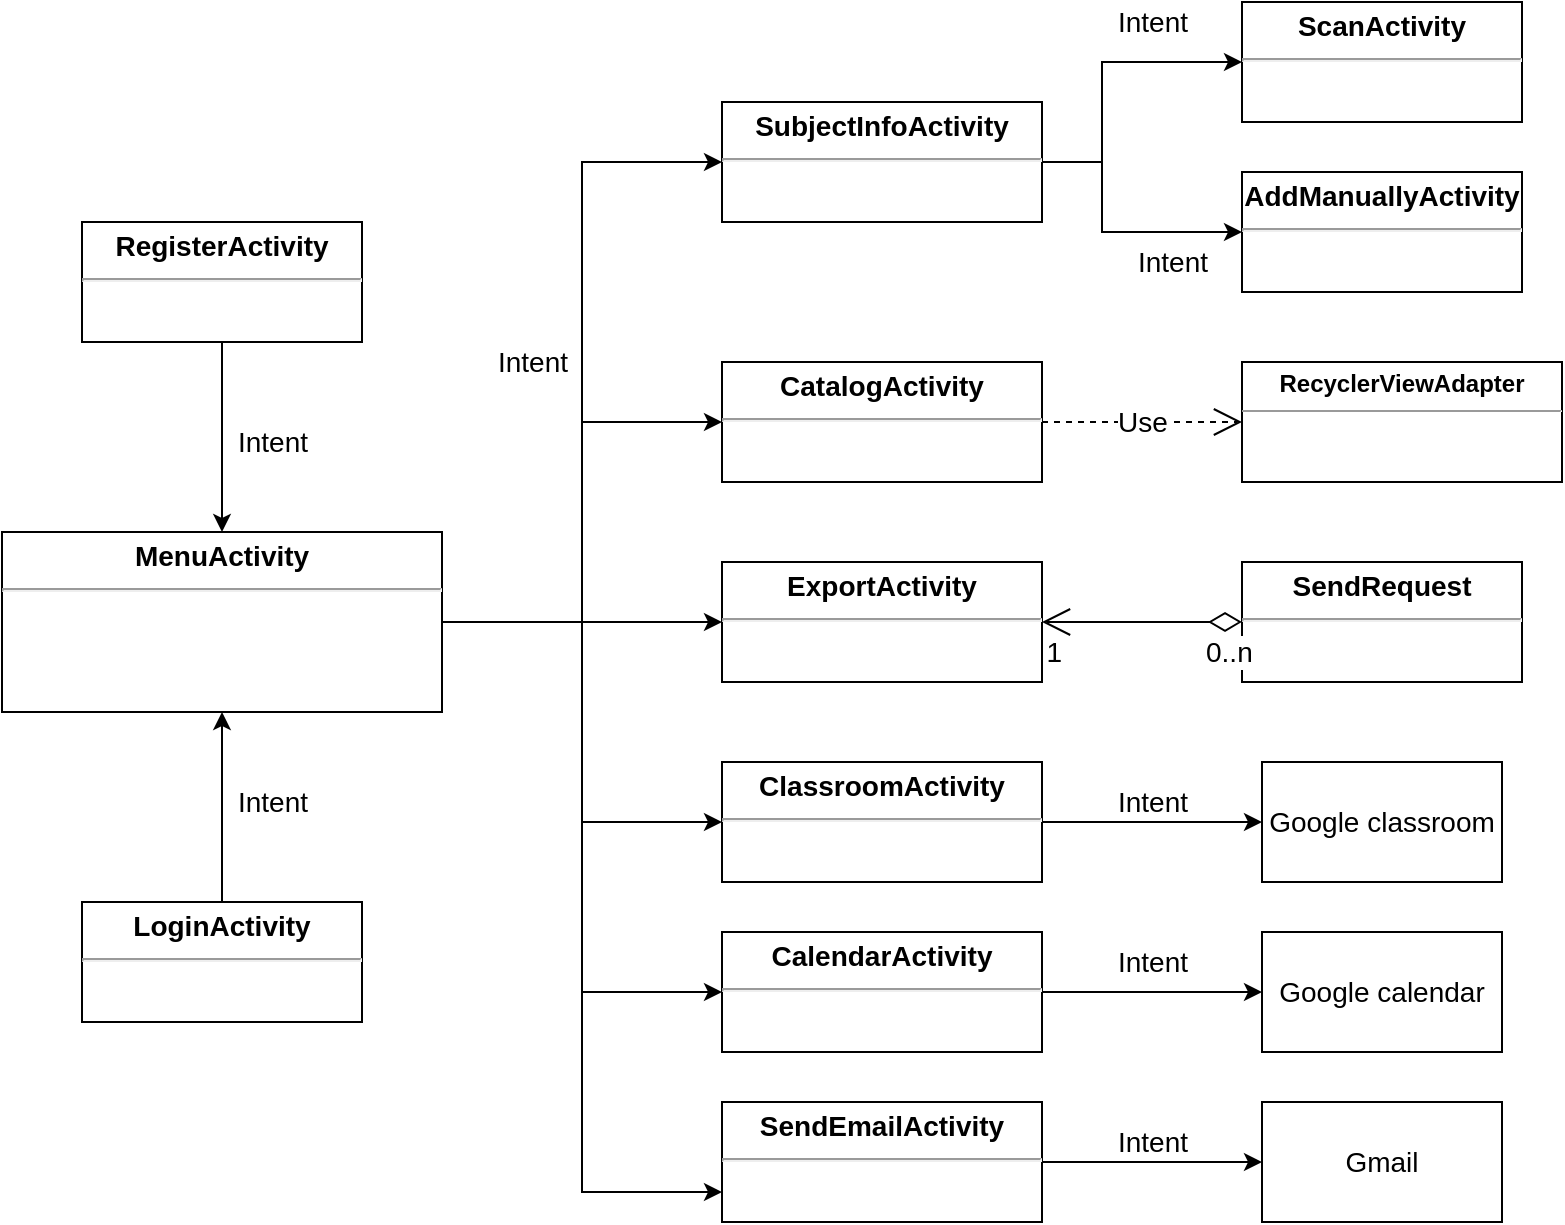 <mxfile version="13.3.5" type="device"><diagram id="bIvsJ-8fG448MUyDOJEu" name="Page-1"><mxGraphModel dx="1221" dy="625" grid="1" gridSize="10" guides="1" tooltips="1" connect="1" arrows="1" fold="1" page="1" pageScale="1" pageWidth="827" pageHeight="1169" math="0" shadow="0"><root><mxCell id="0"/><mxCell id="1" parent="0"/><mxCell id="TIxbA3zNCPpHS_QPNsHe-26" style="edgeStyle=orthogonalEdgeStyle;rounded=0;orthogonalLoop=1;jettySize=auto;html=1;entryX=0;entryY=0.5;entryDx=0;entryDy=0;fontSize=14;" parent="1" source="TIxbA3zNCPpHS_QPNsHe-10" target="TIxbA3zNCPpHS_QPNsHe-14" edge="1"><mxGeometry relative="1" as="geometry"><Array as="points"><mxPoint x="310" y="370"/><mxPoint x="310" y="140"/></Array></mxGeometry></mxCell><mxCell id="TIxbA3zNCPpHS_QPNsHe-39" style="edgeStyle=orthogonalEdgeStyle;rounded=0;orthogonalLoop=1;jettySize=auto;html=1;entryX=0;entryY=0.5;entryDx=0;entryDy=0;fontSize=14;" parent="1" source="TIxbA3zNCPpHS_QPNsHe-10" target="TIxbA3zNCPpHS_QPNsHe-36" edge="1"><mxGeometry relative="1" as="geometry"/></mxCell><mxCell id="TIxbA3zNCPpHS_QPNsHe-40" style="edgeStyle=orthogonalEdgeStyle;rounded=0;orthogonalLoop=1;jettySize=auto;html=1;entryX=0;entryY=0.5;entryDx=0;entryDy=0;fontSize=14;" parent="1" source="TIxbA3zNCPpHS_QPNsHe-10" target="TIxbA3zNCPpHS_QPNsHe-37" edge="1"><mxGeometry relative="1" as="geometry"/></mxCell><mxCell id="TIxbA3zNCPpHS_QPNsHe-41" style="edgeStyle=orthogonalEdgeStyle;rounded=0;orthogonalLoop=1;jettySize=auto;html=1;entryX=0;entryY=0.5;entryDx=0;entryDy=0;fontSize=14;" parent="1" source="TIxbA3zNCPpHS_QPNsHe-10" target="TIxbA3zNCPpHS_QPNsHe-38" edge="1"><mxGeometry relative="1" as="geometry"/></mxCell><mxCell id="tmAhUdbFKWFzmOwdb1Rs-3" style="edgeStyle=orthogonalEdgeStyle;rounded=0;orthogonalLoop=1;jettySize=auto;html=1;exitX=1;exitY=0.5;exitDx=0;exitDy=0;entryX=0;entryY=0.5;entryDx=0;entryDy=0;fontSize=14;" edge="1" parent="1" source="TIxbA3zNCPpHS_QPNsHe-10" target="tmAhUdbFKWFzmOwdb1Rs-1"><mxGeometry relative="1" as="geometry"/></mxCell><mxCell id="tmAhUdbFKWFzmOwdb1Rs-4" style="edgeStyle=orthogonalEdgeStyle;rounded=0;orthogonalLoop=1;jettySize=auto;html=1;exitX=1;exitY=0.5;exitDx=0;exitDy=0;entryX=0;entryY=0.75;entryDx=0;entryDy=0;fontSize=14;" edge="1" parent="1" source="TIxbA3zNCPpHS_QPNsHe-10" target="tmAhUdbFKWFzmOwdb1Rs-2"><mxGeometry relative="1" as="geometry"/></mxCell><mxCell id="TIxbA3zNCPpHS_QPNsHe-10" value="&lt;p style=&quot;margin: 4px 0px 0px; text-align: center; font-size: 14px;&quot;&gt;&lt;b style=&quot;font-size: 14px;&quot;&gt;MenuActivity&lt;/b&gt;&lt;/p&gt;&lt;hr style=&quot;font-size: 14px;&quot;&gt;&lt;p style=&quot;margin: 0px 0px 0px 4px; font-size: 14px;&quot;&gt;&lt;/p&gt;&lt;p style=&quot;margin: 0px 0px 0px 4px; font-size: 14px;&quot;&gt;&lt;br style=&quot;font-size: 14px;&quot;&gt;&lt;/p&gt;" style="verticalAlign=top;align=left;overflow=fill;fontSize=14;fontFamily=Helvetica;html=1;" parent="1" vertex="1"><mxGeometry x="20" y="325" width="220" height="90" as="geometry"/></mxCell><mxCell id="TIxbA3zNCPpHS_QPNsHe-13" value="&lt;p style=&quot;margin: 0px ; margin-top: 4px ; text-align: center&quot;&gt;&lt;b&gt;RecyclerView&lt;/b&gt;&lt;b&gt;Adapter&lt;/b&gt;&lt;/p&gt;&lt;hr size=&quot;1&quot;&gt;&lt;p style=&quot;margin: 0px ; margin-left: 4px&quot;&gt;&lt;br&gt;&lt;/p&gt;" style="verticalAlign=top;align=left;overflow=fill;fontSize=12;fontFamily=Helvetica;html=1;" parent="1" vertex="1"><mxGeometry x="640" y="240" width="160" height="60" as="geometry"/></mxCell><mxCell id="TIxbA3zNCPpHS_QPNsHe-32" style="edgeStyle=orthogonalEdgeStyle;rounded=0;orthogonalLoop=1;jettySize=auto;html=1;entryX=0;entryY=0.5;entryDx=0;entryDy=0;fontSize=14;" parent="1" source="TIxbA3zNCPpHS_QPNsHe-14" target="TIxbA3zNCPpHS_QPNsHe-30" edge="1"><mxGeometry relative="1" as="geometry"><Array as="points"><mxPoint x="570" y="140"/><mxPoint x="570" y="90"/><mxPoint x="600" y="90"/></Array></mxGeometry></mxCell><mxCell id="TIxbA3zNCPpHS_QPNsHe-33" style="edgeStyle=orthogonalEdgeStyle;rounded=0;orthogonalLoop=1;jettySize=auto;html=1;entryX=0;entryY=0.5;entryDx=0;entryDy=0;fontSize=14;" parent="1" source="TIxbA3zNCPpHS_QPNsHe-14" target="TIxbA3zNCPpHS_QPNsHe-31" edge="1"><mxGeometry relative="1" as="geometry"><Array as="points"><mxPoint x="570" y="140"/><mxPoint x="570" y="175"/></Array></mxGeometry></mxCell><mxCell id="TIxbA3zNCPpHS_QPNsHe-14" value="&lt;p style=&quot;margin: 4px 0px 0px; text-align: center; font-size: 14px;&quot;&gt;&lt;b style=&quot;font-size: 14px;&quot;&gt;SubjectInfoActivity&lt;/b&gt;&lt;/p&gt;&lt;hr style=&quot;font-size: 14px;&quot;&gt;&lt;p style=&quot;margin: 0px 0px 0px 4px; font-size: 14px;&quot;&gt;&lt;br style=&quot;font-size: 14px;&quot;&gt;&lt;/p&gt;" style="verticalAlign=top;align=left;overflow=fill;fontSize=14;fontFamily=Helvetica;html=1;" parent="1" vertex="1"><mxGeometry x="380" y="110" width="160" height="60" as="geometry"/></mxCell><mxCell id="TIxbA3zNCPpHS_QPNsHe-22" style="edgeStyle=orthogonalEdgeStyle;rounded=0;orthogonalLoop=1;jettySize=auto;html=1;entryX=0.5;entryY=0;entryDx=0;entryDy=0;fontSize=14;" parent="1" source="TIxbA3zNCPpHS_QPNsHe-20" target="TIxbA3zNCPpHS_QPNsHe-10" edge="1"><mxGeometry relative="1" as="geometry"/></mxCell><mxCell id="TIxbA3zNCPpHS_QPNsHe-20" value="&lt;p style=&quot;margin: 4px 0px 0px; text-align: center; font-size: 14px;&quot;&gt;&lt;b style=&quot;font-size: 14px;&quot;&gt;RegisterActivity&lt;/b&gt;&lt;/p&gt;&lt;hr style=&quot;font-size: 14px;&quot;&gt;&lt;div style=&quot;height: 2px; font-size: 14px;&quot;&gt;&lt;/div&gt;" style="verticalAlign=top;align=left;overflow=fill;fontSize=14;fontFamily=Helvetica;html=1;" parent="1" vertex="1"><mxGeometry x="60" y="170" width="140" height="60" as="geometry"/></mxCell><mxCell id="TIxbA3zNCPpHS_QPNsHe-23" style="edgeStyle=orthogonalEdgeStyle;rounded=0;orthogonalLoop=1;jettySize=auto;html=1;entryX=0.5;entryY=1;entryDx=0;entryDy=0;fontSize=14;" parent="1" source="TIxbA3zNCPpHS_QPNsHe-21" target="TIxbA3zNCPpHS_QPNsHe-10" edge="1"><mxGeometry relative="1" as="geometry"/></mxCell><mxCell id="TIxbA3zNCPpHS_QPNsHe-21" value="&lt;p style=&quot;margin: 4px 0px 0px; text-align: center; font-size: 14px;&quot;&gt;&lt;b style=&quot;font-size: 14px;&quot;&gt;LoginActivity&lt;/b&gt;&lt;/p&gt;&lt;hr style=&quot;font-size: 14px;&quot;&gt;&lt;div style=&quot;height: 2px; font-size: 14px;&quot;&gt;&lt;/div&gt;" style="verticalAlign=top;align=left;overflow=fill;fontSize=14;fontFamily=Helvetica;html=1;" parent="1" vertex="1"><mxGeometry x="60" y="510" width="140" height="60" as="geometry"/></mxCell><mxCell id="TIxbA3zNCPpHS_QPNsHe-24" value="Intent" style="text;html=1;align=center;verticalAlign=middle;resizable=0;points=[];autosize=1;fontSize=14;" parent="1" vertex="1"><mxGeometry x="130" y="270" width="50" height="20" as="geometry"/></mxCell><mxCell id="TIxbA3zNCPpHS_QPNsHe-29" value="Intent" style="text;html=1;align=center;verticalAlign=middle;resizable=0;points=[];autosize=1;fontSize=14;" parent="1" vertex="1"><mxGeometry x="130" y="450" width="50" height="20" as="geometry"/></mxCell><mxCell id="TIxbA3zNCPpHS_QPNsHe-30" value="&lt;p style=&quot;margin: 4px 0px 0px; text-align: center; font-size: 14px;&quot;&gt;&lt;b style=&quot;font-size: 14px;&quot;&gt;ScanActivity&lt;/b&gt;&lt;/p&gt;&lt;hr style=&quot;font-size: 14px;&quot;&gt;&lt;div style=&quot;height: 2px; font-size: 14px;&quot;&gt;&lt;/div&gt;" style="verticalAlign=top;align=left;overflow=fill;fontSize=14;fontFamily=Helvetica;html=1;" parent="1" vertex="1"><mxGeometry x="640" y="60" width="140" height="60" as="geometry"/></mxCell><mxCell id="TIxbA3zNCPpHS_QPNsHe-31" value="&lt;p style=&quot;margin: 4px 0px 0px; text-align: center; font-size: 14px;&quot;&gt;&lt;b style=&quot;font-size: 14px;&quot;&gt;AddManuallyActivity&lt;/b&gt;&lt;/p&gt;&lt;hr style=&quot;font-size: 14px;&quot;&gt;&lt;div style=&quot;height: 2px; font-size: 14px;&quot;&gt;&lt;/div&gt;" style="verticalAlign=top;align=left;overflow=fill;fontSize=14;fontFamily=Helvetica;html=1;" parent="1" vertex="1"><mxGeometry x="640" y="145" width="140" height="60" as="geometry"/></mxCell><mxCell id="TIxbA3zNCPpHS_QPNsHe-34" value="Intent" style="text;html=1;align=center;verticalAlign=middle;resizable=0;points=[];autosize=1;fontSize=14;" parent="1" vertex="1"><mxGeometry x="570" y="60" width="50" height="20" as="geometry"/></mxCell><mxCell id="TIxbA3zNCPpHS_QPNsHe-35" value="Intent" style="text;html=1;align=center;verticalAlign=middle;resizable=0;points=[];autosize=1;fontSize=14;" parent="1" vertex="1"><mxGeometry x="580" y="180" width="50" height="20" as="geometry"/></mxCell><mxCell id="TIxbA3zNCPpHS_QPNsHe-36" value="&lt;p style=&quot;margin: 4px 0px 0px; text-align: center; font-size: 14px;&quot;&gt;&lt;b style=&quot;font-size: 14px;&quot;&gt;CatalogActivity&lt;/b&gt;&lt;/p&gt;&lt;hr style=&quot;font-size: 14px;&quot;&gt;&lt;div style=&quot;height: 2px; font-size: 14px;&quot;&gt;&lt;/div&gt;" style="verticalAlign=top;align=left;overflow=fill;fontSize=14;fontFamily=Helvetica;html=1;" parent="1" vertex="1"><mxGeometry x="380" y="240" width="160" height="60" as="geometry"/></mxCell><mxCell id="TIxbA3zNCPpHS_QPNsHe-37" value="&lt;p style=&quot;margin: 4px 0px 0px; text-align: center; font-size: 14px;&quot;&gt;&lt;b style=&quot;font-size: 14px;&quot;&gt;ExportActivity&lt;/b&gt;&lt;/p&gt;&lt;hr style=&quot;font-size: 14px;&quot;&gt;&lt;div style=&quot;height: 2px; font-size: 14px;&quot;&gt;&lt;/div&gt;" style="verticalAlign=top;align=left;overflow=fill;fontSize=14;fontFamily=Helvetica;html=1;" parent="1" vertex="1"><mxGeometry x="380" y="340" width="160" height="60" as="geometry"/></mxCell><mxCell id="tmAhUdbFKWFzmOwdb1Rs-9" style="edgeStyle=orthogonalEdgeStyle;rounded=0;orthogonalLoop=1;jettySize=auto;html=1;entryX=0;entryY=0.5;entryDx=0;entryDy=0;fontSize=14;" edge="1" parent="1" source="TIxbA3zNCPpHS_QPNsHe-38" target="tmAhUdbFKWFzmOwdb1Rs-6"><mxGeometry relative="1" as="geometry"/></mxCell><mxCell id="TIxbA3zNCPpHS_QPNsHe-38" value="&lt;p style=&quot;margin: 4px 0px 0px; text-align: center; font-size: 14px;&quot;&gt;&lt;b style=&quot;font-size: 14px;&quot;&gt;ClassroomActivity&lt;/b&gt;&lt;/p&gt;&lt;hr style=&quot;font-size: 14px;&quot;&gt;&lt;div style=&quot;height: 2px; font-size: 14px;&quot;&gt;&lt;/div&gt;" style="verticalAlign=top;align=left;overflow=fill;fontSize=14;fontFamily=Helvetica;html=1;" parent="1" vertex="1"><mxGeometry x="380" y="440" width="160" height="60" as="geometry"/></mxCell><mxCell id="TIxbA3zNCPpHS_QPNsHe-42" value="Intent" style="text;html=1;align=center;verticalAlign=middle;resizable=0;points=[];autosize=1;fontSize=14;" parent="1" vertex="1"><mxGeometry x="260" y="230" width="50" height="20" as="geometry"/></mxCell><mxCell id="TIxbA3zNCPpHS_QPNsHe-43" value="Use" style="endArrow=open;endSize=12;dashed=1;html=1;exitX=1;exitY=0.5;exitDx=0;exitDy=0;entryX=0;entryY=0.5;entryDx=0;entryDy=0;fontSize=14;" parent="1" source="TIxbA3zNCPpHS_QPNsHe-36" target="TIxbA3zNCPpHS_QPNsHe-13" edge="1"><mxGeometry width="160" relative="1" as="geometry"><mxPoint x="530" y="260" as="sourcePoint"/><mxPoint x="690" y="260" as="targetPoint"/></mxGeometry></mxCell><mxCell id="TIxbA3zNCPpHS_QPNsHe-45" value="&lt;p style=&quot;margin: 4px 0px 0px; text-align: center; font-size: 14px;&quot;&gt;&lt;b style=&quot;font-size: 14px;&quot;&gt;SendRequest&lt;/b&gt;&lt;/p&gt;&lt;hr style=&quot;font-size: 14px;&quot;&gt;&lt;div style=&quot;height: 2px; font-size: 14px;&quot;&gt;&lt;/div&gt;" style="verticalAlign=top;align=left;overflow=fill;fontSize=14;fontFamily=Helvetica;html=1;" parent="1" vertex="1"><mxGeometry x="640" y="340" width="140" height="60" as="geometry"/></mxCell><mxCell id="TIxbA3zNCPpHS_QPNsHe-46" value="" style="endArrow=open;html=1;endSize=12;startArrow=diamondThin;startSize=14;startFill=0;edgeStyle=orthogonalEdgeStyle;exitX=0;exitY=0.5;exitDx=0;exitDy=0;entryX=1;entryY=0.5;entryDx=0;entryDy=0;fontSize=14;" parent="1" source="TIxbA3zNCPpHS_QPNsHe-45" target="TIxbA3zNCPpHS_QPNsHe-37" edge="1"><mxGeometry x="1" y="542" relative="1" as="geometry"><mxPoint x="350" y="280" as="sourcePoint"/><mxPoint x="510" y="280" as="targetPoint"/><mxPoint x="-470" y="-272" as="offset"/></mxGeometry></mxCell><mxCell id="TIxbA3zNCPpHS_QPNsHe-47" value="0..n" style="resizable=0;html=1;align=left;verticalAlign=top;labelBackgroundColor=#ffffff;fontSize=14;" parent="TIxbA3zNCPpHS_QPNsHe-46" connectable="0" vertex="1"><mxGeometry x="-1" relative="1" as="geometry"><mxPoint x="-20" as="offset"/></mxGeometry></mxCell><mxCell id="TIxbA3zNCPpHS_QPNsHe-48" value="1" style="resizable=0;html=1;align=right;verticalAlign=top;labelBackgroundColor=#ffffff;fontSize=14;" parent="TIxbA3zNCPpHS_QPNsHe-46" connectable="0" vertex="1"><mxGeometry x="1" relative="1" as="geometry"><mxPoint x="10" as="offset"/></mxGeometry></mxCell><mxCell id="tmAhUdbFKWFzmOwdb1Rs-10" style="edgeStyle=orthogonalEdgeStyle;rounded=0;orthogonalLoop=1;jettySize=auto;html=1;entryX=0;entryY=0.5;entryDx=0;entryDy=0;fontSize=14;" edge="1" parent="1" source="tmAhUdbFKWFzmOwdb1Rs-1" target="tmAhUdbFKWFzmOwdb1Rs-7"><mxGeometry relative="1" as="geometry"/></mxCell><mxCell id="tmAhUdbFKWFzmOwdb1Rs-1" value="&lt;p style=&quot;margin: 4px 0px 0px; text-align: center; font-size: 14px;&quot;&gt;&lt;b style=&quot;font-size: 14px;&quot;&gt;CalendarActivity&lt;/b&gt;&lt;/p&gt;&lt;hr style=&quot;font-size: 14px;&quot;&gt;&lt;div style=&quot;height: 2px; font-size: 14px;&quot;&gt;&lt;/div&gt;" style="verticalAlign=top;align=left;overflow=fill;fontSize=14;fontFamily=Helvetica;html=1;" vertex="1" parent="1"><mxGeometry x="380" y="525" width="160" height="60" as="geometry"/></mxCell><mxCell id="tmAhUdbFKWFzmOwdb1Rs-11" style="edgeStyle=orthogonalEdgeStyle;rounded=0;orthogonalLoop=1;jettySize=auto;html=1;fontSize=14;" edge="1" parent="1" source="tmAhUdbFKWFzmOwdb1Rs-2" target="tmAhUdbFKWFzmOwdb1Rs-8"><mxGeometry relative="1" as="geometry"/></mxCell><mxCell id="tmAhUdbFKWFzmOwdb1Rs-2" value="&lt;p style=&quot;margin: 4px 0px 0px; text-align: center; font-size: 14px;&quot;&gt;&lt;b style=&quot;font-size: 14px;&quot;&gt;SendEmailActivity&lt;/b&gt;&lt;/p&gt;&lt;hr style=&quot;font-size: 14px;&quot;&gt;&lt;div style=&quot;height: 2px; font-size: 14px;&quot;&gt;&lt;/div&gt;" style="verticalAlign=top;align=left;overflow=fill;fontSize=14;fontFamily=Helvetica;html=1;" vertex="1" parent="1"><mxGeometry x="380" y="610" width="160" height="60" as="geometry"/></mxCell><mxCell id="tmAhUdbFKWFzmOwdb1Rs-6" value="Google classroom" style="rounded=0;whiteSpace=wrap;html=1;fontSize=14;" vertex="1" parent="1"><mxGeometry x="650" y="440" width="120" height="60" as="geometry"/></mxCell><mxCell id="tmAhUdbFKWFzmOwdb1Rs-7" value="Google calendar" style="rounded=0;whiteSpace=wrap;html=1;fontSize=14;" vertex="1" parent="1"><mxGeometry x="650" y="525" width="120" height="60" as="geometry"/></mxCell><mxCell id="tmAhUdbFKWFzmOwdb1Rs-8" value="Gmail" style="rounded=0;whiteSpace=wrap;html=1;fontSize=14;" vertex="1" parent="1"><mxGeometry x="650" y="610" width="120" height="60" as="geometry"/></mxCell><mxCell id="tmAhUdbFKWFzmOwdb1Rs-12" value="Intent" style="text;html=1;align=center;verticalAlign=middle;resizable=0;points=[];autosize=1;fontSize=14;" vertex="1" parent="1"><mxGeometry x="570" y="450" width="50" height="20" as="geometry"/></mxCell><mxCell id="tmAhUdbFKWFzmOwdb1Rs-14" value="Intent" style="text;html=1;align=center;verticalAlign=middle;resizable=0;points=[];autosize=1;fontSize=14;" vertex="1" parent="1"><mxGeometry x="570" y="530" width="50" height="20" as="geometry"/></mxCell><mxCell id="tmAhUdbFKWFzmOwdb1Rs-15" value="Intent" style="text;html=1;align=center;verticalAlign=middle;resizable=0;points=[];autosize=1;fontSize=14;" vertex="1" parent="1"><mxGeometry x="570" y="620" width="50" height="20" as="geometry"/></mxCell></root></mxGraphModel></diagram></mxfile>